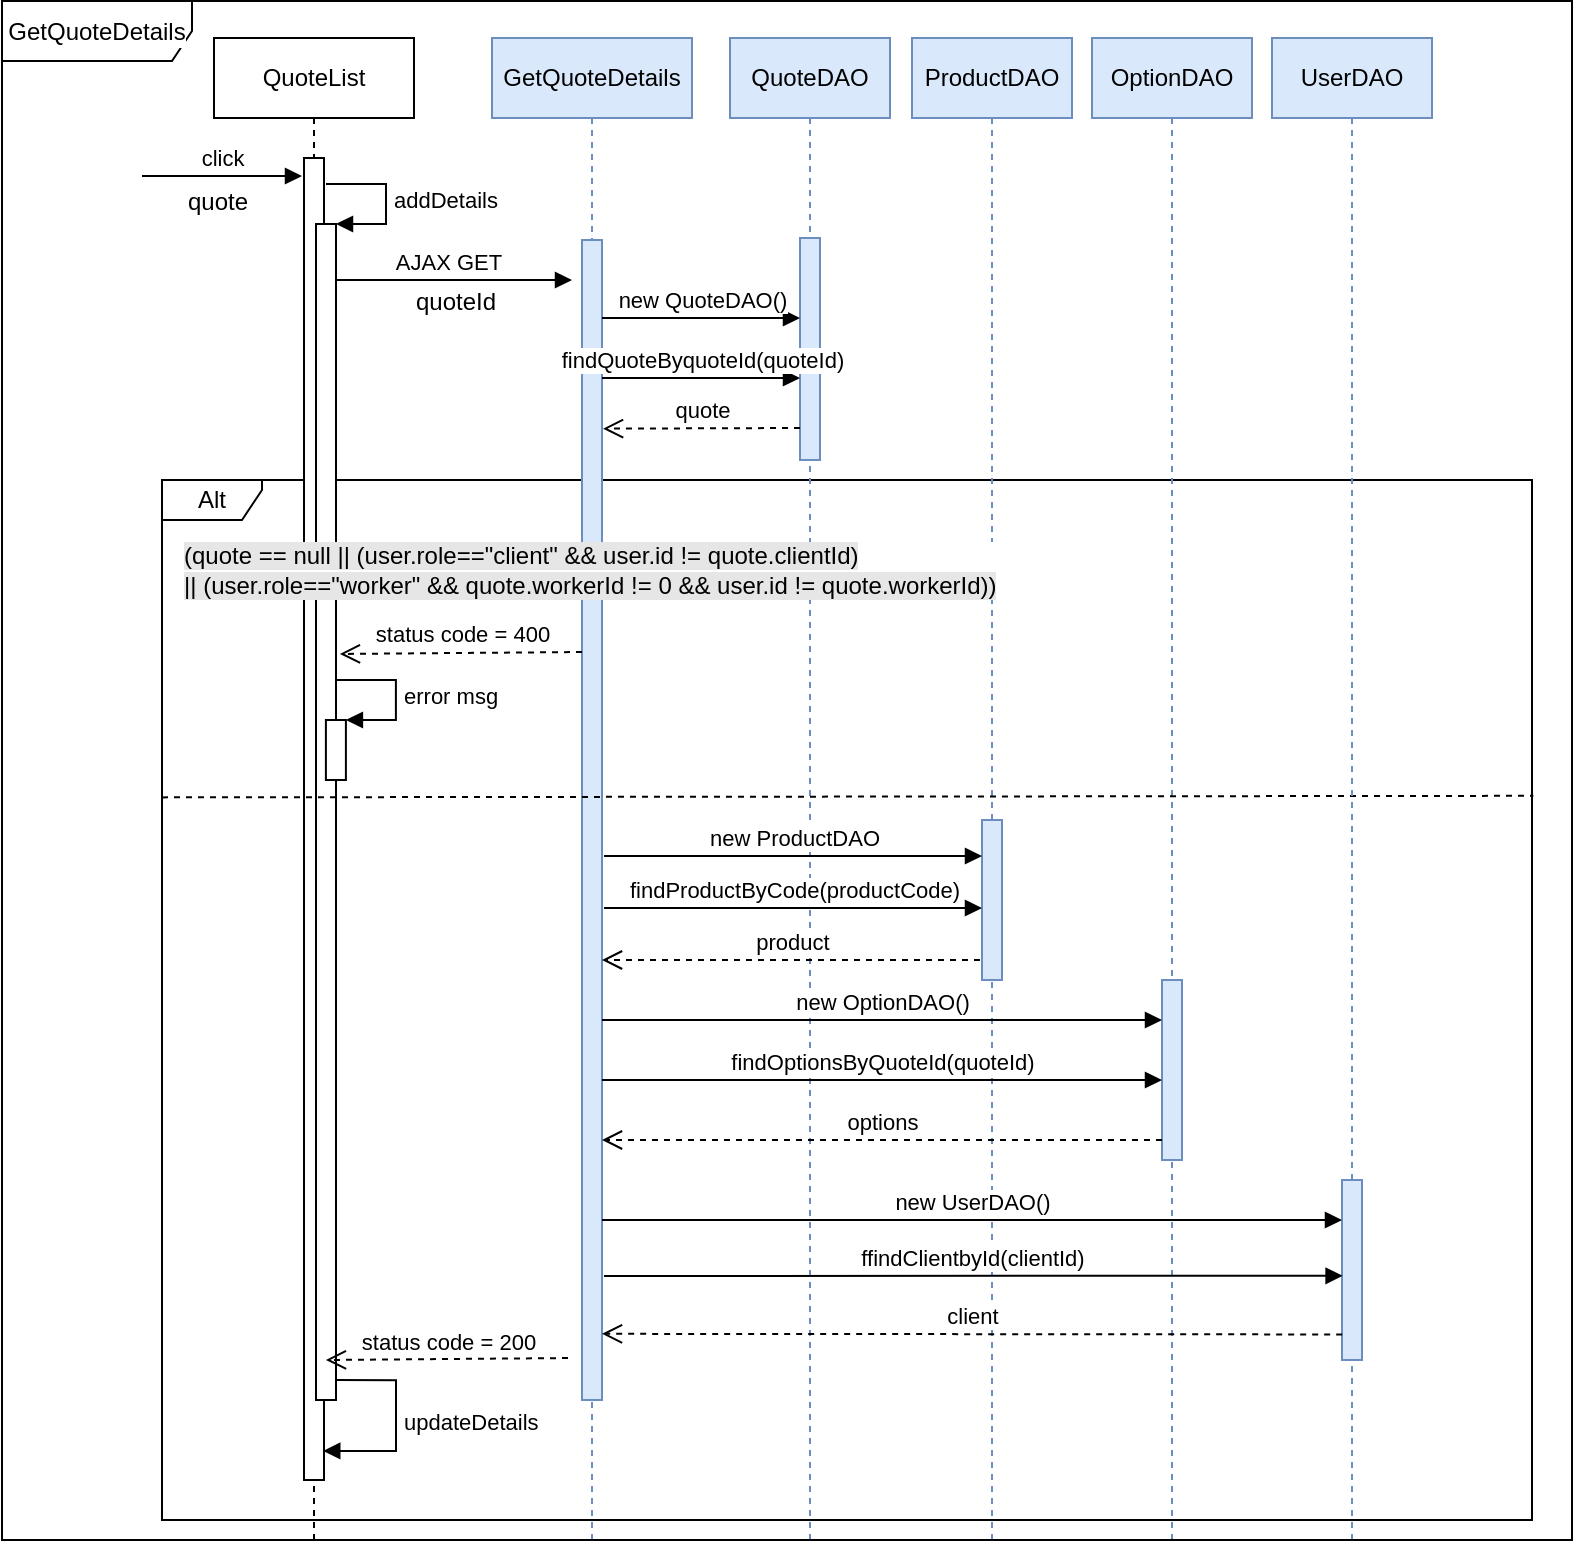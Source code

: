 <mxfile version="19.0.3" type="device"><diagram id="5WGAuO-bajR5HXZ5BF8d" name="Page-1"><mxGraphModel dx="1920" dy="567" grid="1" gridSize="10" guides="1" tooltips="1" connect="1" arrows="1" fold="1" page="1" pageScale="1" pageWidth="827" pageHeight="1169" math="0" shadow="0"><root><mxCell id="0"/><mxCell id="1" parent="0"/><mxCell id="D9OjeRS39EWFDbuzjUJl-97" value="Alt" style="shape=umlFrame;whiteSpace=wrap;html=1;labelBackgroundColor=#FFFFFF;width=50;height=20;" vertex="1" parent="1"><mxGeometry x="55" y="320" width="685" height="520" as="geometry"/></mxCell><mxCell id="D9OjeRS39EWFDbuzjUJl-1" value="QuoteList" style="shape=umlLifeline;perimeter=lifelinePerimeter;whiteSpace=wrap;html=1;container=0;collapsible=0;recursiveResize=0;outlineConnect=0;" vertex="1" parent="1"><mxGeometry x="81" y="99" width="100" height="751" as="geometry"/></mxCell><mxCell id="D9OjeRS39EWFDbuzjUJl-3" value="" style="html=1;points=[];perimeter=orthogonalPerimeter;" vertex="1" parent="1"><mxGeometry x="126" y="159" width="10" height="661" as="geometry"/></mxCell><mxCell id="D9OjeRS39EWFDbuzjUJl-2" value="click" style="html=1;verticalAlign=bottom;endArrow=block;rounded=0;" edge="1" parent="1"><mxGeometry width="80" relative="1" as="geometry"><mxPoint x="45" y="168" as="sourcePoint"/><mxPoint x="125" y="168" as="targetPoint"/></mxGeometry></mxCell><mxCell id="D9OjeRS39EWFDbuzjUJl-4" value="GetQuoteDetails" style="shape=umlLifeline;perimeter=lifelinePerimeter;whiteSpace=wrap;html=1;container=0;collapsible=0;recursiveResize=0;outlineConnect=0;fillColor=#dae8fc;strokeColor=#6c8ebf;" vertex="1" parent="1"><mxGeometry x="220" y="99" width="100" height="751" as="geometry"/></mxCell><mxCell id="D9OjeRS39EWFDbuzjUJl-5" value="" style="html=1;points=[];perimeter=orthogonalPerimeter;fillColor=#dae8fc;strokeColor=#6c8ebf;" vertex="1" parent="1"><mxGeometry x="265" y="200" width="10" height="580" as="geometry"/></mxCell><mxCell id="D9OjeRS39EWFDbuzjUJl-41" value="quote" style="text;html=1;strokeColor=none;fillColor=none;align=left;verticalAlign=middle;whiteSpace=wrap;rounded=0;labelBackgroundColor=#FFFFFF;" vertex="1" parent="1"><mxGeometry x="66" y="172" width="43" height="17" as="geometry"/></mxCell><mxCell id="D9OjeRS39EWFDbuzjUJl-42" value="QuoteDAO" style="shape=umlLifeline;perimeter=lifelinePerimeter;whiteSpace=wrap;html=1;container=0;collapsible=0;recursiveResize=0;outlineConnect=0;fillColor=#dae8fc;strokeColor=#6c8ebf;" vertex="1" parent="1"><mxGeometry x="339" y="99" width="80" height="751" as="geometry"/></mxCell><mxCell id="D9OjeRS39EWFDbuzjUJl-43" value="ProductDAO" style="shape=umlLifeline;perimeter=lifelinePerimeter;whiteSpace=wrap;html=1;container=0;collapsible=0;recursiveResize=0;outlineConnect=0;fillColor=#dae8fc;strokeColor=#6c8ebf;" vertex="1" parent="1"><mxGeometry x="430" y="99" width="80" height="751" as="geometry"/></mxCell><mxCell id="D9OjeRS39EWFDbuzjUJl-44" value="" style="html=1;points=[];perimeter=orthogonalPerimeter;fillColor=#dae8fc;strokeColor=#6c8ebf;" vertex="1" parent="1"><mxGeometry x="374" y="199" width="10" height="111" as="geometry"/></mxCell><mxCell id="D9OjeRS39EWFDbuzjUJl-45" value="" style="html=1;points=[];perimeter=orthogonalPerimeter;fillColor=#dae8fc;strokeColor=#6c8ebf;" vertex="1" parent="1"><mxGeometry x="465" y="490" width="10" height="80" as="geometry"/></mxCell><mxCell id="D9OjeRS39EWFDbuzjUJl-88" value="" style="html=1;points=[];perimeter=orthogonalPerimeter;labelBackgroundColor=#FFFFFF;" vertex="1" parent="1"><mxGeometry x="132" y="192" width="10" height="588" as="geometry"/></mxCell><mxCell id="D9OjeRS39EWFDbuzjUJl-89" value="addDetails" style="edgeStyle=orthogonalEdgeStyle;html=1;align=left;spacingLeft=2;endArrow=block;rounded=0;entryX=1;entryY=0;" edge="1" target="D9OjeRS39EWFDbuzjUJl-88" parent="1"><mxGeometry relative="1" as="geometry"><mxPoint x="137" y="172" as="sourcePoint"/><Array as="points"><mxPoint x="167" y="172"/></Array></mxGeometry></mxCell><mxCell id="D9OjeRS39EWFDbuzjUJl-90" value="AJAX GET" style="html=1;verticalAlign=bottom;endArrow=block;rounded=0;" edge="1" parent="1"><mxGeometry x="-0.057" width="80" relative="1" as="geometry"><mxPoint x="142" y="220" as="sourcePoint"/><mxPoint x="260" y="220" as="targetPoint"/><mxPoint as="offset"/></mxGeometry></mxCell><mxCell id="D9OjeRS39EWFDbuzjUJl-91" value="quoteId" style="text;html=1;strokeColor=none;fillColor=none;align=center;verticalAlign=middle;whiteSpace=wrap;rounded=0;labelBackgroundColor=#FFFFFF;" vertex="1" parent="1"><mxGeometry x="172" y="216" width="60" height="30" as="geometry"/></mxCell><mxCell id="D9OjeRS39EWFDbuzjUJl-92" value="OptionDAO" style="shape=umlLifeline;perimeter=lifelinePerimeter;whiteSpace=wrap;html=1;container=0;collapsible=0;recursiveResize=0;outlineConnect=0;fillColor=#dae8fc;strokeColor=#6c8ebf;" vertex="1" parent="1"><mxGeometry x="520" y="99" width="80" height="751" as="geometry"/></mxCell><mxCell id="D9OjeRS39EWFDbuzjUJl-93" value="new QuoteDAO()" style="html=1;verticalAlign=bottom;endArrow=block;rounded=0;" edge="1" parent="1"><mxGeometry width="80" relative="1" as="geometry"><mxPoint x="275" y="239" as="sourcePoint"/><mxPoint x="374" y="239" as="targetPoint"/></mxGeometry></mxCell><mxCell id="D9OjeRS39EWFDbuzjUJl-95" value="findQuoteByquoteId(quoteId)" style="html=1;verticalAlign=bottom;endArrow=block;rounded=0;" edge="1" parent="1"><mxGeometry width="80" relative="1" as="geometry"><mxPoint x="275" y="269" as="sourcePoint"/><mxPoint x="374" y="269" as="targetPoint"/></mxGeometry></mxCell><mxCell id="D9OjeRS39EWFDbuzjUJl-96" value="quote" style="html=1;verticalAlign=bottom;endArrow=open;dashed=1;endSize=8;rounded=0;entryX=1.052;entryY=0.209;entryDx=0;entryDy=0;entryPerimeter=0;" edge="1" parent="1"><mxGeometry relative="1" as="geometry"><mxPoint x="374" y="294" as="sourcePoint"/><mxPoint x="275.52" y="294.32" as="targetPoint"/></mxGeometry></mxCell><mxCell id="D9OjeRS39EWFDbuzjUJl-98" value="&lt;div&gt;&lt;span style=&quot;background-color: rgb(230, 230, 230);&quot;&gt;(quote == null || (user.role==&quot;client&quot; &amp;amp;&amp;amp; user.id != quote.clientId)&lt;/span&gt;&lt;/div&gt;&lt;div&gt;&lt;span style=&quot;background-color: rgb(230, 230, 230);&quot;&gt;&lt;span style=&quot;&quot;&gt;&#9;&#9;&#9;&#9;&#9;&lt;/span&gt;|| (user.role==&quot;worker&quot; &amp;amp;&amp;amp; quote.workerId != 0 &amp;amp;&amp;amp; user.id != quote.workerId))&lt;/span&gt;&lt;/div&gt;" style="text;html=1;strokeColor=none;fillColor=none;align=left;verticalAlign=middle;whiteSpace=wrap;rounded=0;labelBackgroundColor=#FFFFFF;" vertex="1" parent="1"><mxGeometry x="64" y="350" width="411" height="30" as="geometry"/></mxCell><mxCell id="D9OjeRS39EWFDbuzjUJl-99" value="status code = 400" style="html=1;verticalAlign=bottom;endArrow=open;dashed=1;endSize=8;rounded=0;entryX=1.195;entryY=0.762;entryDx=0;entryDy=0;entryPerimeter=0;" edge="1" parent="1"><mxGeometry relative="1" as="geometry"><mxPoint x="265" y="406" as="sourcePoint"/><mxPoint x="143.95" y="406.976" as="targetPoint"/></mxGeometry></mxCell><mxCell id="D9OjeRS39EWFDbuzjUJl-100" value="" style="html=1;points=[];perimeter=orthogonalPerimeter;labelBackgroundColor=#E6E6E6;" vertex="1" parent="1"><mxGeometry x="136.95" y="440" width="10" height="30" as="geometry"/></mxCell><mxCell id="D9OjeRS39EWFDbuzjUJl-101" value="error msg" style="edgeStyle=orthogonalEdgeStyle;html=1;align=left;spacingLeft=2;endArrow=block;rounded=0;entryX=1;entryY=0;" edge="1" target="D9OjeRS39EWFDbuzjUJl-100" parent="1"><mxGeometry relative="1" as="geometry"><mxPoint x="141.95" y="420" as="sourcePoint"/><Array as="points"><mxPoint x="171.95" y="420"/></Array></mxGeometry></mxCell><mxCell id="D9OjeRS39EWFDbuzjUJl-102" value="" style="endArrow=none;dashed=1;html=1;rounded=0;exitX=0;exitY=0.471;exitDx=0;exitDy=0;exitPerimeter=0;entryX=1.001;entryY=0.469;entryDx=0;entryDy=0;entryPerimeter=0;" edge="1" parent="1"><mxGeometry width="50" height="50" relative="1" as="geometry"><mxPoint x="55" y="478.69" as="sourcePoint"/><mxPoint x="740.685" y="477.91" as="targetPoint"/></mxGeometry></mxCell><mxCell id="D9OjeRS39EWFDbuzjUJl-103" value="new ProductDAO" style="html=1;verticalAlign=bottom;endArrow=block;rounded=0;" edge="1" parent="1" target="D9OjeRS39EWFDbuzjUJl-45"><mxGeometry width="80" relative="1" as="geometry"><mxPoint x="276" y="508" as="sourcePoint"/><mxPoint x="375" y="508" as="targetPoint"/></mxGeometry></mxCell><mxCell id="D9OjeRS39EWFDbuzjUJl-104" value="UserDAO" style="shape=umlLifeline;perimeter=lifelinePerimeter;whiteSpace=wrap;html=1;container=0;collapsible=0;recursiveResize=0;outlineConnect=0;fillColor=#dae8fc;strokeColor=#6c8ebf;" vertex="1" parent="1"><mxGeometry x="610" y="99" width="80" height="751" as="geometry"/></mxCell><mxCell id="D9OjeRS39EWFDbuzjUJl-105" value="findProductByCode(productCode)" style="html=1;verticalAlign=bottom;endArrow=block;rounded=0;" edge="1" parent="1"><mxGeometry width="80" relative="1" as="geometry"><mxPoint x="276" y="534.0" as="sourcePoint"/><mxPoint x="465" y="534.0" as="targetPoint"/></mxGeometry></mxCell><mxCell id="D9OjeRS39EWFDbuzjUJl-107" value="product" style="html=1;verticalAlign=bottom;endArrow=open;dashed=1;endSize=8;rounded=0;" edge="1" parent="1" target="D9OjeRS39EWFDbuzjUJl-5"><mxGeometry relative="1" as="geometry"><mxPoint x="464" y="560" as="sourcePoint"/><mxPoint x="384" y="560" as="targetPoint"/></mxGeometry></mxCell><mxCell id="D9OjeRS39EWFDbuzjUJl-108" value="" style="html=1;points=[];perimeter=orthogonalPerimeter;fillColor=#dae8fc;strokeColor=#6c8ebf;" vertex="1" parent="1"><mxGeometry x="555" y="570" width="10" height="90" as="geometry"/></mxCell><mxCell id="D9OjeRS39EWFDbuzjUJl-109" value="new OptionDAO()" style="html=1;verticalAlign=bottom;endArrow=block;rounded=0;" edge="1" parent="1" target="D9OjeRS39EWFDbuzjUJl-108"><mxGeometry width="80" relative="1" as="geometry"><mxPoint x="275" y="590.0" as="sourcePoint"/><mxPoint x="464" y="590.0" as="targetPoint"/></mxGeometry></mxCell><mxCell id="D9OjeRS39EWFDbuzjUJl-110" value="findOptionsByQuoteId(quoteId)" style="html=1;verticalAlign=bottom;endArrow=block;rounded=0;" edge="1" parent="1"><mxGeometry width="80" relative="1" as="geometry"><mxPoint x="275" y="620" as="sourcePoint"/><mxPoint x="555" y="620" as="targetPoint"/></mxGeometry></mxCell><mxCell id="D9OjeRS39EWFDbuzjUJl-111" value="options" style="html=1;verticalAlign=bottom;endArrow=open;dashed=1;endSize=8;rounded=0;" edge="1" parent="1" target="D9OjeRS39EWFDbuzjUJl-5"><mxGeometry relative="1" as="geometry"><mxPoint x="555" y="650" as="sourcePoint"/><mxPoint x="366" y="650" as="targetPoint"/></mxGeometry></mxCell><mxCell id="D9OjeRS39EWFDbuzjUJl-113" value="" style="html=1;points=[];perimeter=orthogonalPerimeter;fillColor=#dae8fc;strokeColor=#6c8ebf;" vertex="1" parent="1"><mxGeometry x="645" y="670" width="10" height="90" as="geometry"/></mxCell><mxCell id="D9OjeRS39EWFDbuzjUJl-114" value="new UserDAO()" style="html=1;verticalAlign=bottom;endArrow=block;rounded=0;" edge="1" parent="1" target="D9OjeRS39EWFDbuzjUJl-113"><mxGeometry width="80" relative="1" as="geometry"><mxPoint x="275" y="690" as="sourcePoint"/><mxPoint x="555" y="690" as="targetPoint"/></mxGeometry></mxCell><mxCell id="D9OjeRS39EWFDbuzjUJl-115" value="ffindClientbyId(clientId)" style="html=1;verticalAlign=bottom;endArrow=block;rounded=0;entryX=0.029;entryY=0.532;entryDx=0;entryDy=0;entryPerimeter=0;" edge="1" parent="1" target="D9OjeRS39EWFDbuzjUJl-113"><mxGeometry width="80" relative="1" as="geometry"><mxPoint x="276" y="718" as="sourcePoint"/><mxPoint x="640" y="718" as="targetPoint"/></mxGeometry></mxCell><mxCell id="D9OjeRS39EWFDbuzjUJl-116" value="client" style="html=1;verticalAlign=bottom;endArrow=open;dashed=1;endSize=8;rounded=0;entryX=1.5;entryY=0.982;entryDx=0;entryDy=0;entryPerimeter=0;exitX=0.009;exitY=0.858;exitDx=0;exitDy=0;exitPerimeter=0;" edge="1" parent="1" source="D9OjeRS39EWFDbuzjUJl-113"><mxGeometry relative="1" as="geometry"><mxPoint x="640" y="747" as="sourcePoint"/><mxPoint x="275" y="746.92" as="targetPoint"/></mxGeometry></mxCell><mxCell id="D9OjeRS39EWFDbuzjUJl-117" value="status code = 200" style="html=1;verticalAlign=bottom;endArrow=open;dashed=1;endSize=8;rounded=0;entryX=1.195;entryY=0.762;entryDx=0;entryDy=0;entryPerimeter=0;" edge="1" parent="1"><mxGeometry relative="1" as="geometry"><mxPoint x="258" y="759.02" as="sourcePoint"/><mxPoint x="136.95" y="759.996" as="targetPoint"/></mxGeometry></mxCell><mxCell id="D9OjeRS39EWFDbuzjUJl-128" value="updateDetails" style="edgeStyle=orthogonalEdgeStyle;html=1;align=left;spacingLeft=2;endArrow=block;rounded=0;entryX=0.963;entryY=0.978;entryDx=0;entryDy=0;entryPerimeter=0;" edge="1" target="D9OjeRS39EWFDbuzjUJl-3" parent="1"><mxGeometry relative="1" as="geometry"><mxPoint x="141.95" y="770.05" as="sourcePoint"/><Array as="points"><mxPoint x="172" y="770"/><mxPoint x="172" y="806"/></Array><mxPoint x="146.95" y="790.05" as="targetPoint"/></mxGeometry></mxCell><mxCell id="D9OjeRS39EWFDbuzjUJl-129" value="GetQuoteDetails" style="shape=umlFrame;whiteSpace=wrap;html=1;labelBackgroundColor=#FFFFFF;width=95;height=30;" vertex="1" parent="1"><mxGeometry x="-25" y="80.5" width="785" height="769.5" as="geometry"/></mxCell></root></mxGraphModel></diagram></mxfile>